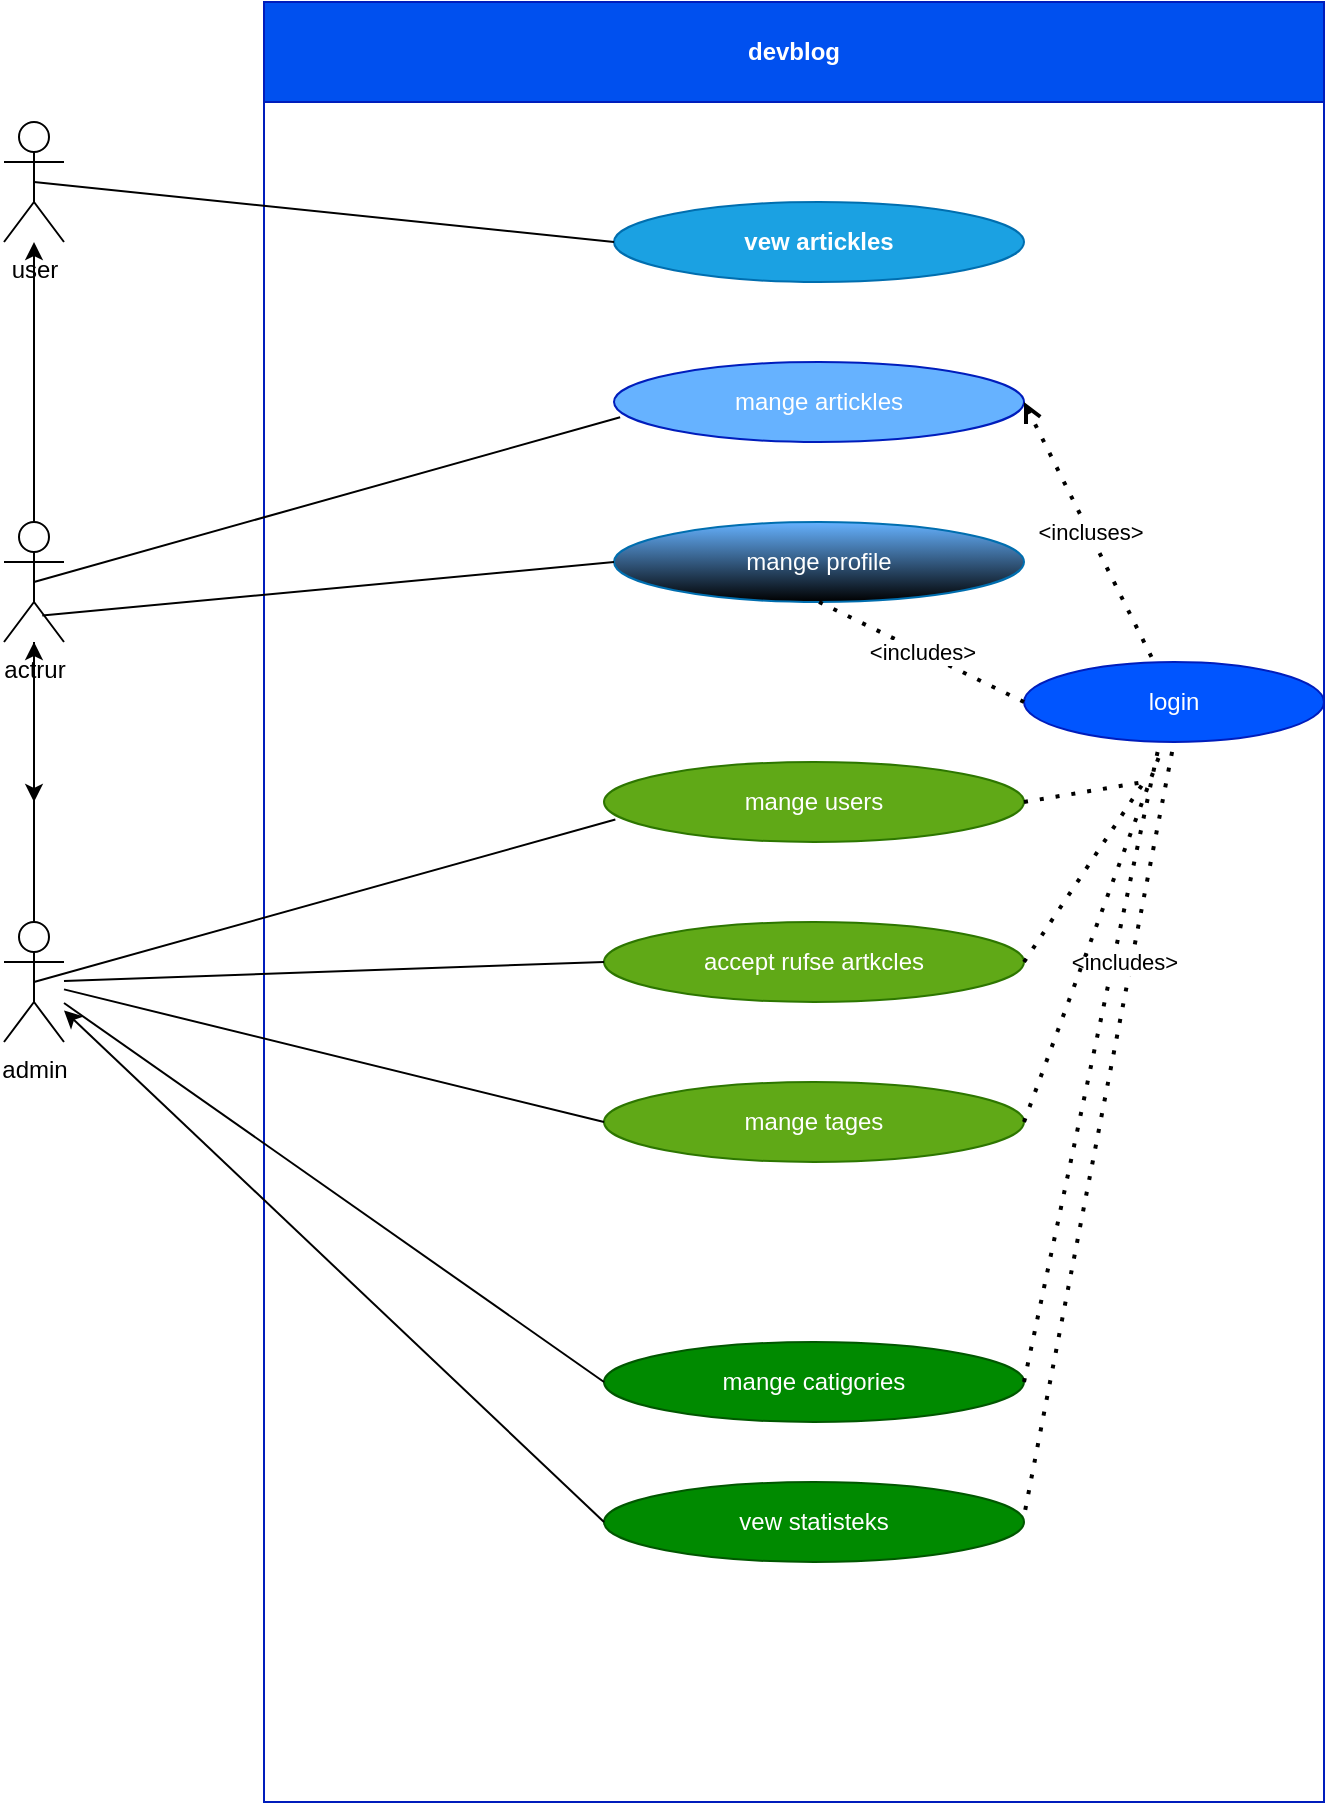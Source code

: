 <mxfile>
    <diagram id="WPPxuoLT-f2bpuTeXlMZ" name="Page-1">
        <mxGraphModel dx="975" dy="704" grid="1" gridSize="10" guides="1" tooltips="1" connect="1" arrows="1" fold="1" page="1" pageScale="1" pageWidth="850" pageHeight="1100" math="0" shadow="0">
            <root>
                <mxCell id="0"/>
                <mxCell id="1" parent="0"/>
                <mxCell id="2" value="user" style="shape=umlActor;verticalLabelPosition=bottom;verticalAlign=top;html=1;outlineConnect=0;" parent="1" vertex="1">
                    <mxGeometry x="60" y="190" width="30" height="60" as="geometry"/>
                </mxCell>
                <mxCell id="31" style="edgeStyle=none;html=1;exitX=0.5;exitY=0.5;exitDx=0;exitDy=0;exitPerimeter=0;" parent="1" source="3" target="2" edge="1">
                    <mxGeometry relative="1" as="geometry"/>
                </mxCell>
                <mxCell id="68" value="" style="edgeStyle=none;html=1;" parent="1" source="3" edge="1">
                    <mxGeometry relative="1" as="geometry">
                        <mxPoint x="75" y="530" as="targetPoint"/>
                    </mxGeometry>
                </mxCell>
                <mxCell id="3" value="actrur" style="shape=umlActor;verticalLabelPosition=bottom;verticalAlign=top;html=1;outlineConnect=0;" parent="1" vertex="1">
                    <mxGeometry x="60" y="390" width="30" height="60" as="geometry"/>
                </mxCell>
                <mxCell id="29" style="edgeStyle=none;html=1;" parent="1" source="4" target="3" edge="1">
                    <mxGeometry relative="1" as="geometry"/>
                </mxCell>
                <mxCell id="4" value="admin&lt;br&gt;&lt;br&gt;" style="shape=umlActor;verticalLabelPosition=bottom;verticalAlign=top;html=1;outlineConnect=0;" parent="1" vertex="1">
                    <mxGeometry x="60" y="590" width="30" height="60" as="geometry"/>
                </mxCell>
                <mxCell id="24" value="devblog" style="swimlane;whiteSpace=wrap;html=1;startSize=50;fillColor=#0050ef;fontColor=#ffffff;strokeColor=#001DBC;" parent="1" vertex="1">
                    <mxGeometry x="190" y="130" width="530" height="900" as="geometry"/>
                </mxCell>
                <mxCell id="25" value="login" style="ellipse;whiteSpace=wrap;html=1;fillColor=#0055FF;fontColor=#ffffff;strokeColor=#001DBC;" parent="24" vertex="1">
                    <mxGeometry x="380" y="330" width="150" height="40" as="geometry"/>
                </mxCell>
                <mxCell id="32" value="vew artickles" style="ellipse;whiteSpace=wrap;html=1;fontStyle=1;fillColor=#1ba1e2;fontColor=#ffffff;strokeColor=#006EAF;" parent="24" vertex="1">
                    <mxGeometry x="175" y="100" width="205" height="40" as="geometry"/>
                </mxCell>
                <mxCell id="37" value="mange tages" style="ellipse;whiteSpace=wrap;html=1;fillColor=#60a917;fontColor=#ffffff;strokeColor=#2D7600;" parent="24" vertex="1">
                    <mxGeometry x="170" y="540" width="210" height="40" as="geometry"/>
                </mxCell>
                <mxCell id="36" value="accept rufse artkcles" style="ellipse;whiteSpace=wrap;html=1;fillColor=#60a917;fontColor=#ffffff;strokeColor=#2D7600;" parent="24" vertex="1">
                    <mxGeometry x="170" y="460" width="210" height="40" as="geometry"/>
                </mxCell>
                <mxCell id="35" value="mange users" style="ellipse;whiteSpace=wrap;html=1;fillColor=#60a917;fontColor=#ffffff;strokeColor=#2D7600;" parent="24" vertex="1">
                    <mxGeometry x="170" y="380" width="210" height="40" as="geometry"/>
                </mxCell>
                <mxCell id="34" value="mange profile" style="ellipse;whiteSpace=wrap;html=1;fillColor=#66B2FF;fontColor=#ffffff;strokeColor=#006EAF;gradientColor=default;" parent="24" vertex="1">
                    <mxGeometry x="175" y="260" width="205" height="40" as="geometry"/>
                </mxCell>
                <mxCell id="33" value="mange artickles" style="ellipse;whiteSpace=wrap;html=1;fillColor=#66B2FF;fontColor=#ffffff;strokeColor=#001DBC;" parent="24" vertex="1">
                    <mxGeometry x="175" y="180" width="205" height="40" as="geometry"/>
                </mxCell>
                <mxCell id="39" value="vew statisteks" style="ellipse;whiteSpace=wrap;html=1;fillColor=#008a00;fontColor=#ffffff;strokeColor=#005700;" parent="24" vertex="1">
                    <mxGeometry x="170" y="740" width="210" height="40" as="geometry"/>
                </mxCell>
                <mxCell id="38" value="mange catigories" style="ellipse;whiteSpace=wrap;html=1;fillColor=#008a00;fontColor=#ffffff;strokeColor=#005700;" parent="24" vertex="1">
                    <mxGeometry x="170" y="670" width="210" height="40" as="geometry"/>
                </mxCell>
                <mxCell id="50" value="&amp;lt;incluses&amp;gt;" style="endArrow=none;dashed=1;html=1;dashPattern=1 3;strokeWidth=2;exitX=1;exitY=0.5;exitDx=0;exitDy=0;startArrow=open;startFill=0;" parent="24" source="33" target="25" edge="1">
                    <mxGeometry width="50" height="50" relative="1" as="geometry">
                        <mxPoint x="240" y="390" as="sourcePoint"/>
                        <mxPoint x="290" y="340" as="targetPoint"/>
                    </mxGeometry>
                </mxCell>
                <mxCell id="51" value="&amp;lt;includes&amp;gt;" style="endArrow=none;dashed=1;html=1;dashPattern=1 3;strokeWidth=2;exitX=0;exitY=0.5;exitDx=0;exitDy=0;entryX=0.5;entryY=1;entryDx=0;entryDy=0;" parent="24" source="25" target="34" edge="1">
                    <mxGeometry width="50" height="50" relative="1" as="geometry">
                        <mxPoint x="240" y="390" as="sourcePoint"/>
                        <mxPoint x="290" y="340" as="targetPoint"/>
                    </mxGeometry>
                </mxCell>
                <mxCell id="60" value="" style="endArrow=none;dashed=1;html=1;dashPattern=1 3;strokeWidth=2;exitX=1.003;exitY=0.348;exitDx=0;exitDy=0;exitPerimeter=0;entryX=0.5;entryY=1;entryDx=0;entryDy=0;entryPerimeter=0;" parent="24" source="39" target="25" edge="1">
                    <mxGeometry width="50" height="50" relative="1" as="geometry">
                        <mxPoint x="240" y="580" as="sourcePoint"/>
                        <mxPoint x="455" y="380" as="targetPoint"/>
                    </mxGeometry>
                </mxCell>
                <mxCell id="61" value="&amp;lt;includes&amp;gt;" style="endArrow=none;dashed=1;html=1;dashPattern=1 3;strokeWidth=2;entryX=0.446;entryY=1.112;entryDx=0;entryDy=0;entryPerimeter=0;exitX=1;exitY=0.5;exitDx=0;exitDy=0;" parent="24" source="38" target="25" edge="1">
                    <mxGeometry x="0.338" y="-5" width="50" height="50" relative="1" as="geometry">
                        <mxPoint x="240" y="580" as="sourcePoint"/>
                        <mxPoint x="290" y="530" as="targetPoint"/>
                        <mxPoint as="offset"/>
                    </mxGeometry>
                </mxCell>
                <mxCell id="62" value="" style="endArrow=none;dashed=1;html=1;dashPattern=1 3;strokeWidth=2;entryX=0.457;entryY=1.112;entryDx=0;entryDy=0;entryPerimeter=0;exitX=1;exitY=0.5;exitDx=0;exitDy=0;" parent="24" source="37" target="25" edge="1">
                    <mxGeometry width="50" height="50" relative="1" as="geometry">
                        <mxPoint x="240" y="580" as="sourcePoint"/>
                        <mxPoint x="290" y="530" as="targetPoint"/>
                    </mxGeometry>
                </mxCell>
                <mxCell id="46" value="" style="endArrow=none;html=1;exitX=0;exitY=0.5;exitDx=0;exitDy=0;entryX=0.5;entryY=0.5;entryDx=0;entryDy=0;entryPerimeter=0;" parent="1" source="32" target="2" edge="1">
                    <mxGeometry width="50" height="50" relative="1" as="geometry">
                        <mxPoint x="420" y="340" as="sourcePoint"/>
                        <mxPoint x="470" y="290" as="targetPoint"/>
                    </mxGeometry>
                </mxCell>
                <mxCell id="47" value="" style="endArrow=none;html=1;entryX=0.5;entryY=0.5;entryDx=0;entryDy=0;entryPerimeter=0;exitX=0.015;exitY=0.69;exitDx=0;exitDy=0;exitPerimeter=0;" parent="1" source="33" target="3" edge="1">
                    <mxGeometry width="50" height="50" relative="1" as="geometry">
                        <mxPoint x="420" y="430" as="sourcePoint"/>
                        <mxPoint x="470" y="380" as="targetPoint"/>
                    </mxGeometry>
                </mxCell>
                <mxCell id="48" value="" style="endArrow=none;html=1;entryX=0.638;entryY=0.779;entryDx=0;entryDy=0;entryPerimeter=0;exitX=0;exitY=0.5;exitDx=0;exitDy=0;" parent="1" source="34" target="3" edge="1">
                    <mxGeometry width="50" height="50" relative="1" as="geometry">
                        <mxPoint x="420" y="430" as="sourcePoint"/>
                        <mxPoint x="470" y="380" as="targetPoint"/>
                    </mxGeometry>
                </mxCell>
                <mxCell id="55" value="" style="endArrow=none;html=1;entryX=0.5;entryY=0.5;entryDx=0;entryDy=0;entryPerimeter=0;exitX=0.027;exitY=0.719;exitDx=0;exitDy=0;exitPerimeter=0;" parent="1" source="35" target="4" edge="1">
                    <mxGeometry width="50" height="50" relative="1" as="geometry">
                        <mxPoint x="420" y="530" as="sourcePoint"/>
                        <mxPoint x="470" y="480" as="targetPoint"/>
                    </mxGeometry>
                </mxCell>
                <mxCell id="56" value="" style="endArrow=none;html=1;exitX=0;exitY=0.5;exitDx=0;exitDy=0;" parent="1" source="36" target="4" edge="1">
                    <mxGeometry width="50" height="50" relative="1" as="geometry">
                        <mxPoint x="420" y="530" as="sourcePoint"/>
                        <mxPoint x="470" y="480" as="targetPoint"/>
                    </mxGeometry>
                </mxCell>
                <mxCell id="57" value="" style="endArrow=none;html=1;exitX=0;exitY=0.5;exitDx=0;exitDy=0;" parent="1" source="37" target="4" edge="1">
                    <mxGeometry width="50" height="50" relative="1" as="geometry">
                        <mxPoint x="420" y="530" as="sourcePoint"/>
                        <mxPoint x="470" y="480" as="targetPoint"/>
                    </mxGeometry>
                </mxCell>
                <mxCell id="58" value="" style="endArrow=none;html=1;exitX=0;exitY=0.5;exitDx=0;exitDy=0;" parent="1" source="38" target="4" edge="1">
                    <mxGeometry width="50" height="50" relative="1" as="geometry">
                        <mxPoint x="420" y="810" as="sourcePoint"/>
                        <mxPoint x="470" y="760" as="targetPoint"/>
                    </mxGeometry>
                </mxCell>
                <mxCell id="59" value="" style="endArrow=classic;html=1;exitX=0;exitY=0.5;exitDx=0;exitDy=0;" parent="1" source="39" target="4" edge="1">
                    <mxGeometry width="50" height="50" relative="1" as="geometry">
                        <mxPoint x="420" y="810" as="sourcePoint"/>
                        <mxPoint x="470" y="760" as="targetPoint"/>
                    </mxGeometry>
                </mxCell>
                <mxCell id="63" value="" style="endArrow=none;dashed=1;html=1;dashPattern=1 3;strokeWidth=2;exitX=1;exitY=0.5;exitDx=0;exitDy=0;" parent="1" source="36" edge="1">
                    <mxGeometry width="50" height="50" relative="1" as="geometry">
                        <mxPoint x="420" y="720" as="sourcePoint"/>
                        <mxPoint x="630" y="520" as="targetPoint"/>
                    </mxGeometry>
                </mxCell>
                <mxCell id="64" value="" style="endArrow=none;dashed=1;html=1;dashPattern=1 3;strokeWidth=2;exitX=1;exitY=0.5;exitDx=0;exitDy=0;" parent="1" source="35" edge="1">
                    <mxGeometry width="50" height="50" relative="1" as="geometry">
                        <mxPoint x="420" y="720" as="sourcePoint"/>
                        <mxPoint x="630" y="520" as="targetPoint"/>
                    </mxGeometry>
                </mxCell>
            </root>
        </mxGraphModel>
    </diagram>
</mxfile>